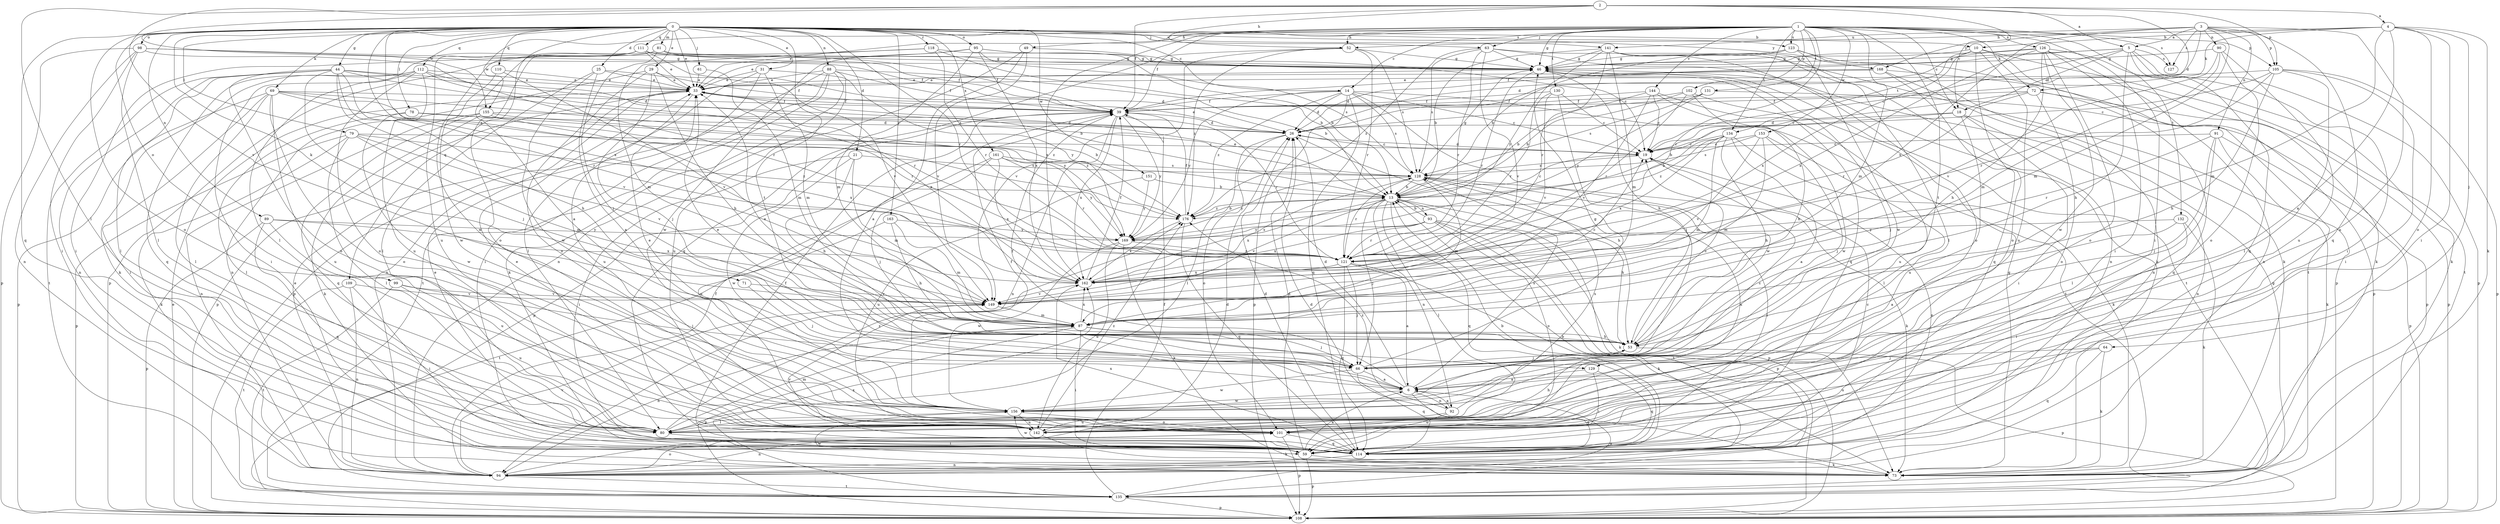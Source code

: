 strict digraph  {
0;
1;
2;
3;
4;
5;
6;
10;
13;
14;
18;
19;
21;
25;
26;
29;
31;
33;
39;
44;
46;
49;
52;
53;
59;
61;
63;
64;
66;
69;
71;
72;
73;
78;
79;
80;
81;
87;
88;
89;
90;
91;
92;
93;
94;
95;
98;
99;
101;
102;
105;
108;
109;
110;
111;
112;
114;
118;
121;
123;
126;
127;
128;
129;
130;
131;
132;
134;
135;
141;
142;
144;
149;
151;
153;
155;
156;
161;
162;
163;
168;
169;
176;
0 -> 10  [label=b];
0 -> 14  [label=c];
0 -> 21  [label=d];
0 -> 25  [label=d];
0 -> 29  [label=e];
0 -> 31  [label=e];
0 -> 33  [label=e];
0 -> 44  [label=g];
0 -> 61  [label=j];
0 -> 63  [label=j];
0 -> 69  [label=k];
0 -> 71  [label=k];
0 -> 78  [label=l];
0 -> 79  [label=l];
0 -> 81  [label=m];
0 -> 88  [label=n];
0 -> 89  [label=n];
0 -> 95  [label=o];
0 -> 98  [label=o];
0 -> 99  [label=o];
0 -> 101  [label=o];
0 -> 109  [label=q];
0 -> 110  [label=q];
0 -> 111  [label=q];
0 -> 112  [label=q];
0 -> 114  [label=q];
0 -> 118  [label=r];
0 -> 121  [label=r];
0 -> 123  [label=s];
0 -> 129  [label=t];
0 -> 141  [label=u];
0 -> 151  [label=w];
0 -> 161  [label=x];
0 -> 162  [label=x];
0 -> 163  [label=y];
0 -> 168  [label=y];
0 -> 176  [label=z];
1 -> 14  [label=c];
1 -> 18  [label=c];
1 -> 33  [label=e];
1 -> 39  [label=f];
1 -> 46  [label=g];
1 -> 49  [label=h];
1 -> 52  [label=h];
1 -> 59  [label=i];
1 -> 63  [label=j];
1 -> 72  [label=k];
1 -> 87  [label=m];
1 -> 102  [label=p];
1 -> 105  [label=p];
1 -> 121  [label=r];
1 -> 123  [label=s];
1 -> 126  [label=s];
1 -> 127  [label=s];
1 -> 129  [label=t];
1 -> 130  [label=t];
1 -> 131  [label=t];
1 -> 132  [label=t];
1 -> 134  [label=t];
1 -> 144  [label=v];
1 -> 153  [label=w];
1 -> 155  [label=w];
1 -> 162  [label=x];
2 -> 4  [label=a];
2 -> 5  [label=a];
2 -> 18  [label=c];
2 -> 26  [label=d];
2 -> 39  [label=f];
2 -> 52  [label=h];
2 -> 80  [label=l];
2 -> 105  [label=p];
2 -> 149  [label=v];
2 -> 155  [label=w];
3 -> 5  [label=a];
3 -> 26  [label=d];
3 -> 87  [label=m];
3 -> 90  [label=n];
3 -> 91  [label=n];
3 -> 105  [label=p];
3 -> 114  [label=q];
3 -> 127  [label=s];
3 -> 141  [label=u];
3 -> 142  [label=u];
3 -> 162  [label=x];
3 -> 168  [label=y];
4 -> 6  [label=a];
4 -> 10  [label=b];
4 -> 52  [label=h];
4 -> 59  [label=i];
4 -> 64  [label=j];
4 -> 72  [label=k];
4 -> 73  [label=k];
4 -> 87  [label=m];
4 -> 101  [label=o];
5 -> 18  [label=c];
5 -> 19  [label=c];
5 -> 39  [label=f];
5 -> 46  [label=g];
5 -> 53  [label=h];
5 -> 59  [label=i];
5 -> 108  [label=p];
5 -> 114  [label=q];
5 -> 127  [label=s];
6 -> 26  [label=d];
6 -> 33  [label=e];
6 -> 39  [label=f];
6 -> 92  [label=n];
6 -> 114  [label=q];
6 -> 128  [label=s];
6 -> 156  [label=w];
10 -> 46  [label=g];
10 -> 73  [label=k];
10 -> 101  [label=o];
10 -> 134  [label=t];
10 -> 135  [label=t];
10 -> 142  [label=u];
10 -> 162  [label=x];
13 -> 19  [label=c];
13 -> 33  [label=e];
13 -> 53  [label=h];
13 -> 66  [label=j];
13 -> 80  [label=l];
13 -> 92  [label=n];
13 -> 93  [label=n];
13 -> 108  [label=p];
13 -> 114  [label=q];
13 -> 149  [label=v];
13 -> 162  [label=x];
13 -> 176  [label=z];
14 -> 19  [label=c];
14 -> 26  [label=d];
14 -> 39  [label=f];
14 -> 108  [label=p];
14 -> 114  [label=q];
14 -> 128  [label=s];
14 -> 135  [label=t];
14 -> 156  [label=w];
14 -> 169  [label=y];
14 -> 176  [label=z];
18 -> 13  [label=b];
18 -> 26  [label=d];
18 -> 59  [label=i];
18 -> 94  [label=n];
18 -> 142  [label=u];
19 -> 26  [label=d];
19 -> 94  [label=n];
19 -> 128  [label=s];
21 -> 53  [label=h];
21 -> 59  [label=i];
21 -> 87  [label=m];
21 -> 128  [label=s];
21 -> 156  [label=w];
25 -> 6  [label=a];
25 -> 33  [label=e];
25 -> 39  [label=f];
25 -> 80  [label=l];
25 -> 156  [label=w];
26 -> 19  [label=c];
26 -> 33  [label=e];
26 -> 53  [label=h];
26 -> 80  [label=l];
26 -> 101  [label=o];
29 -> 26  [label=d];
29 -> 33  [label=e];
29 -> 53  [label=h];
29 -> 66  [label=j];
29 -> 94  [label=n];
29 -> 101  [label=o];
31 -> 33  [label=e];
31 -> 80  [label=l];
31 -> 87  [label=m];
31 -> 108  [label=p];
31 -> 169  [label=y];
33 -> 39  [label=f];
33 -> 108  [label=p];
33 -> 142  [label=u];
39 -> 26  [label=d];
39 -> 94  [label=n];
39 -> 108  [label=p];
39 -> 121  [label=r];
39 -> 162  [label=x];
39 -> 169  [label=y];
44 -> 26  [label=d];
44 -> 33  [label=e];
44 -> 53  [label=h];
44 -> 66  [label=j];
44 -> 80  [label=l];
44 -> 94  [label=n];
44 -> 101  [label=o];
44 -> 121  [label=r];
44 -> 128  [label=s];
44 -> 135  [label=t];
44 -> 149  [label=v];
46 -> 33  [label=e];
46 -> 53  [label=h];
46 -> 114  [label=q];
46 -> 121  [label=r];
46 -> 135  [label=t];
49 -> 6  [label=a];
49 -> 46  [label=g];
49 -> 94  [label=n];
49 -> 149  [label=v];
52 -> 46  [label=g];
52 -> 114  [label=q];
52 -> 121  [label=r];
52 -> 128  [label=s];
52 -> 149  [label=v];
52 -> 176  [label=z];
53 -> 19  [label=c];
53 -> 33  [label=e];
53 -> 66  [label=j];
53 -> 108  [label=p];
59 -> 6  [label=a];
59 -> 26  [label=d];
59 -> 73  [label=k];
59 -> 108  [label=p];
61 -> 33  [label=e];
61 -> 87  [label=m];
63 -> 46  [label=g];
63 -> 73  [label=k];
63 -> 108  [label=p];
63 -> 121  [label=r];
63 -> 128  [label=s];
63 -> 149  [label=v];
63 -> 176  [label=z];
64 -> 66  [label=j];
64 -> 73  [label=k];
64 -> 114  [label=q];
64 -> 142  [label=u];
66 -> 6  [label=a];
66 -> 33  [label=e];
66 -> 46  [label=g];
66 -> 114  [label=q];
66 -> 156  [label=w];
69 -> 39  [label=f];
69 -> 59  [label=i];
69 -> 80  [label=l];
69 -> 101  [label=o];
69 -> 108  [label=p];
69 -> 121  [label=r];
69 -> 142  [label=u];
69 -> 169  [label=y];
69 -> 176  [label=z];
71 -> 66  [label=j];
71 -> 149  [label=v];
72 -> 19  [label=c];
72 -> 39  [label=f];
72 -> 101  [label=o];
72 -> 108  [label=p];
72 -> 114  [label=q];
72 -> 121  [label=r];
73 -> 26  [label=d];
73 -> 46  [label=g];
73 -> 156  [label=w];
78 -> 13  [label=b];
78 -> 26  [label=d];
78 -> 80  [label=l];
78 -> 156  [label=w];
79 -> 19  [label=c];
79 -> 73  [label=k];
79 -> 80  [label=l];
79 -> 87  [label=m];
79 -> 108  [label=p];
79 -> 149  [label=v];
79 -> 176  [label=z];
80 -> 59  [label=i];
80 -> 87  [label=m];
80 -> 176  [label=z];
81 -> 39  [label=f];
81 -> 46  [label=g];
81 -> 66  [label=j];
81 -> 101  [label=o];
81 -> 108  [label=p];
87 -> 53  [label=h];
87 -> 59  [label=i];
87 -> 66  [label=j];
87 -> 94  [label=n];
87 -> 108  [label=p];
87 -> 162  [label=x];
88 -> 13  [label=b];
88 -> 33  [label=e];
88 -> 39  [label=f];
88 -> 59  [label=i];
88 -> 73  [label=k];
88 -> 94  [label=n];
88 -> 135  [label=t];
88 -> 142  [label=u];
89 -> 108  [label=p];
89 -> 114  [label=q];
89 -> 142  [label=u];
89 -> 162  [label=x];
89 -> 169  [label=y];
90 -> 46  [label=g];
90 -> 87  [label=m];
90 -> 101  [label=o];
90 -> 142  [label=u];
90 -> 149  [label=v];
91 -> 19  [label=c];
91 -> 66  [label=j];
91 -> 73  [label=k];
91 -> 80  [label=l];
91 -> 108  [label=p];
91 -> 121  [label=r];
92 -> 6  [label=a];
92 -> 101  [label=o];
92 -> 128  [label=s];
92 -> 142  [label=u];
92 -> 176  [label=z];
93 -> 13  [label=b];
93 -> 73  [label=k];
93 -> 101  [label=o];
93 -> 108  [label=p];
93 -> 121  [label=r];
93 -> 135  [label=t];
93 -> 162  [label=x];
93 -> 169  [label=y];
94 -> 13  [label=b];
94 -> 26  [label=d];
94 -> 33  [label=e];
94 -> 39  [label=f];
94 -> 101  [label=o];
94 -> 135  [label=t];
94 -> 149  [label=v];
95 -> 13  [label=b];
95 -> 33  [label=e];
95 -> 46  [label=g];
95 -> 87  [label=m];
95 -> 128  [label=s];
95 -> 156  [label=w];
95 -> 162  [label=x];
98 -> 39  [label=f];
98 -> 46  [label=g];
98 -> 59  [label=i];
98 -> 80  [label=l];
98 -> 94  [label=n];
98 -> 108  [label=p];
98 -> 121  [label=r];
99 -> 66  [label=j];
99 -> 135  [label=t];
99 -> 142  [label=u];
99 -> 149  [label=v];
101 -> 94  [label=n];
101 -> 108  [label=p];
101 -> 114  [label=q];
102 -> 13  [label=b];
102 -> 39  [label=f];
102 -> 53  [label=h];
102 -> 66  [label=j];
102 -> 121  [label=r];
105 -> 19  [label=c];
105 -> 33  [label=e];
105 -> 53  [label=h];
105 -> 59  [label=i];
105 -> 80  [label=l];
105 -> 108  [label=p];
105 -> 121  [label=r];
108 -> 33  [label=e];
109 -> 59  [label=i];
109 -> 94  [label=n];
109 -> 135  [label=t];
109 -> 149  [label=v];
110 -> 33  [label=e];
110 -> 149  [label=v];
110 -> 156  [label=w];
111 -> 6  [label=a];
111 -> 19  [label=c];
111 -> 33  [label=e];
111 -> 39  [label=f];
111 -> 46  [label=g];
111 -> 80  [label=l];
111 -> 142  [label=u];
111 -> 149  [label=v];
111 -> 156  [label=w];
112 -> 13  [label=b];
112 -> 33  [label=e];
112 -> 59  [label=i];
112 -> 73  [label=k];
112 -> 101  [label=o];
112 -> 114  [label=q];
112 -> 121  [label=r];
112 -> 142  [label=u];
114 -> 13  [label=b];
114 -> 19  [label=c];
114 -> 26  [label=d];
114 -> 33  [label=e];
114 -> 39  [label=f];
114 -> 94  [label=n];
114 -> 149  [label=v];
114 -> 156  [label=w];
114 -> 162  [label=x];
118 -> 13  [label=b];
118 -> 46  [label=g];
118 -> 59  [label=i];
118 -> 87  [label=m];
118 -> 121  [label=r];
121 -> 6  [label=a];
121 -> 66  [label=j];
121 -> 73  [label=k];
121 -> 114  [label=q];
121 -> 162  [label=x];
123 -> 13  [label=b];
123 -> 46  [label=g];
123 -> 73  [label=k];
123 -> 135  [label=t];
123 -> 156  [label=w];
126 -> 26  [label=d];
126 -> 46  [label=g];
126 -> 53  [label=h];
126 -> 59  [label=i];
126 -> 73  [label=k];
126 -> 94  [label=n];
126 -> 101  [label=o];
126 -> 156  [label=w];
126 -> 162  [label=x];
128 -> 13  [label=b];
128 -> 46  [label=g];
128 -> 59  [label=i];
128 -> 73  [label=k];
128 -> 87  [label=m];
128 -> 121  [label=r];
128 -> 142  [label=u];
128 -> 169  [label=y];
129 -> 6  [label=a];
129 -> 59  [label=i];
129 -> 114  [label=q];
130 -> 19  [label=c];
130 -> 39  [label=f];
130 -> 66  [label=j];
130 -> 121  [label=r];
130 -> 149  [label=v];
131 -> 39  [label=f];
131 -> 108  [label=p];
131 -> 128  [label=s];
131 -> 169  [label=y];
132 -> 6  [label=a];
132 -> 59  [label=i];
132 -> 73  [label=k];
132 -> 169  [label=y];
134 -> 6  [label=a];
134 -> 13  [label=b];
134 -> 19  [label=c];
134 -> 53  [label=h];
134 -> 73  [label=k];
134 -> 87  [label=m];
134 -> 162  [label=x];
134 -> 176  [label=z];
135 -> 6  [label=a];
135 -> 39  [label=f];
135 -> 46  [label=g];
135 -> 108  [label=p];
135 -> 162  [label=x];
141 -> 13  [label=b];
141 -> 46  [label=g];
141 -> 80  [label=l];
141 -> 87  [label=m];
141 -> 94  [label=n];
141 -> 101  [label=o];
141 -> 121  [label=r];
141 -> 169  [label=y];
142 -> 33  [label=e];
142 -> 53  [label=h];
142 -> 73  [label=k];
142 -> 176  [label=z];
144 -> 13  [label=b];
144 -> 19  [label=c];
144 -> 39  [label=f];
144 -> 142  [label=u];
144 -> 149  [label=v];
144 -> 156  [label=w];
149 -> 19  [label=c];
149 -> 87  [label=m];
151 -> 13  [label=b];
151 -> 142  [label=u];
151 -> 169  [label=y];
153 -> 19  [label=c];
153 -> 66  [label=j];
153 -> 80  [label=l];
153 -> 87  [label=m];
153 -> 128  [label=s];
153 -> 149  [label=v];
155 -> 26  [label=d];
155 -> 73  [label=k];
155 -> 94  [label=n];
155 -> 114  [label=q];
155 -> 162  [label=x];
155 -> 176  [label=z];
156 -> 19  [label=c];
156 -> 39  [label=f];
156 -> 80  [label=l];
156 -> 101  [label=o];
156 -> 142  [label=u];
161 -> 66  [label=j];
161 -> 121  [label=r];
161 -> 128  [label=s];
161 -> 142  [label=u];
161 -> 162  [label=x];
161 -> 169  [label=y];
162 -> 33  [label=e];
162 -> 39  [label=f];
162 -> 128  [label=s];
162 -> 149  [label=v];
163 -> 53  [label=h];
163 -> 87  [label=m];
163 -> 135  [label=t];
163 -> 169  [label=y];
168 -> 26  [label=d];
168 -> 33  [label=e];
168 -> 94  [label=n];
168 -> 108  [label=p];
168 -> 114  [label=q];
169 -> 73  [label=k];
169 -> 121  [label=r];
169 -> 142  [label=u];
169 -> 156  [label=w];
176 -> 13  [label=b];
176 -> 39  [label=f];
176 -> 114  [label=q];
176 -> 162  [label=x];
}
